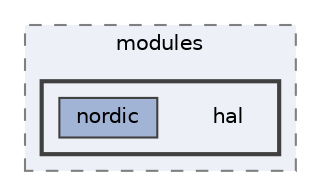 digraph "build/modules/hal_nordic/nrfx/CMakeFiles/modules__hal_nordic__nrfx.dir/home/rt/ncs/modules/hal"
{
 // LATEX_PDF_SIZE
  bgcolor="transparent";
  edge [fontname=Helvetica,fontsize=10,labelfontname=Helvetica,labelfontsize=10];
  node [fontname=Helvetica,fontsize=10,shape=box,height=0.2,width=0.4];
  compound=true
  subgraph clusterdir_9d5fc7e9891848c8053bafa4c35cac25 {
    graph [ bgcolor="#edf0f7", pencolor="grey50", label="modules", fontname=Helvetica,fontsize=10 style="filled,dashed", URL="dir_9d5fc7e9891848c8053bafa4c35cac25.html",tooltip=""]
  subgraph clusterdir_09a5d252d52663e40d81068add18d841 {
    graph [ bgcolor="#edf0f7", pencolor="grey25", label="", fontname=Helvetica,fontsize=10 style="filled,bold", URL="dir_09a5d252d52663e40d81068add18d841.html",tooltip=""]
    dir_09a5d252d52663e40d81068add18d841 [shape=plaintext, label="hal"];
  dir_a576b67ac31fe40b2ae70f3013fede78 [label="nordic", fillcolor="#a2b4d6", color="grey25", style="filled", URL="dir_a576b67ac31fe40b2ae70f3013fede78.html",tooltip=""];
  }
  }
}
